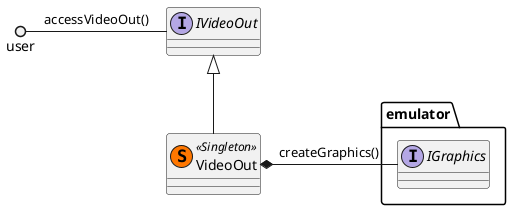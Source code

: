 @startuml
skinparam classAttributeIconSize 0

interface IVideoOut {
}
class VideoOut << (S,#FF7700) Singleton >> {}

IVideoOut <|-- VideoOut

user ()- IVideoOut : accessVideoOut()

package emulator{
interface IGraphics {}
}

VideoOut *- IGraphics : createGraphics()
@enduml